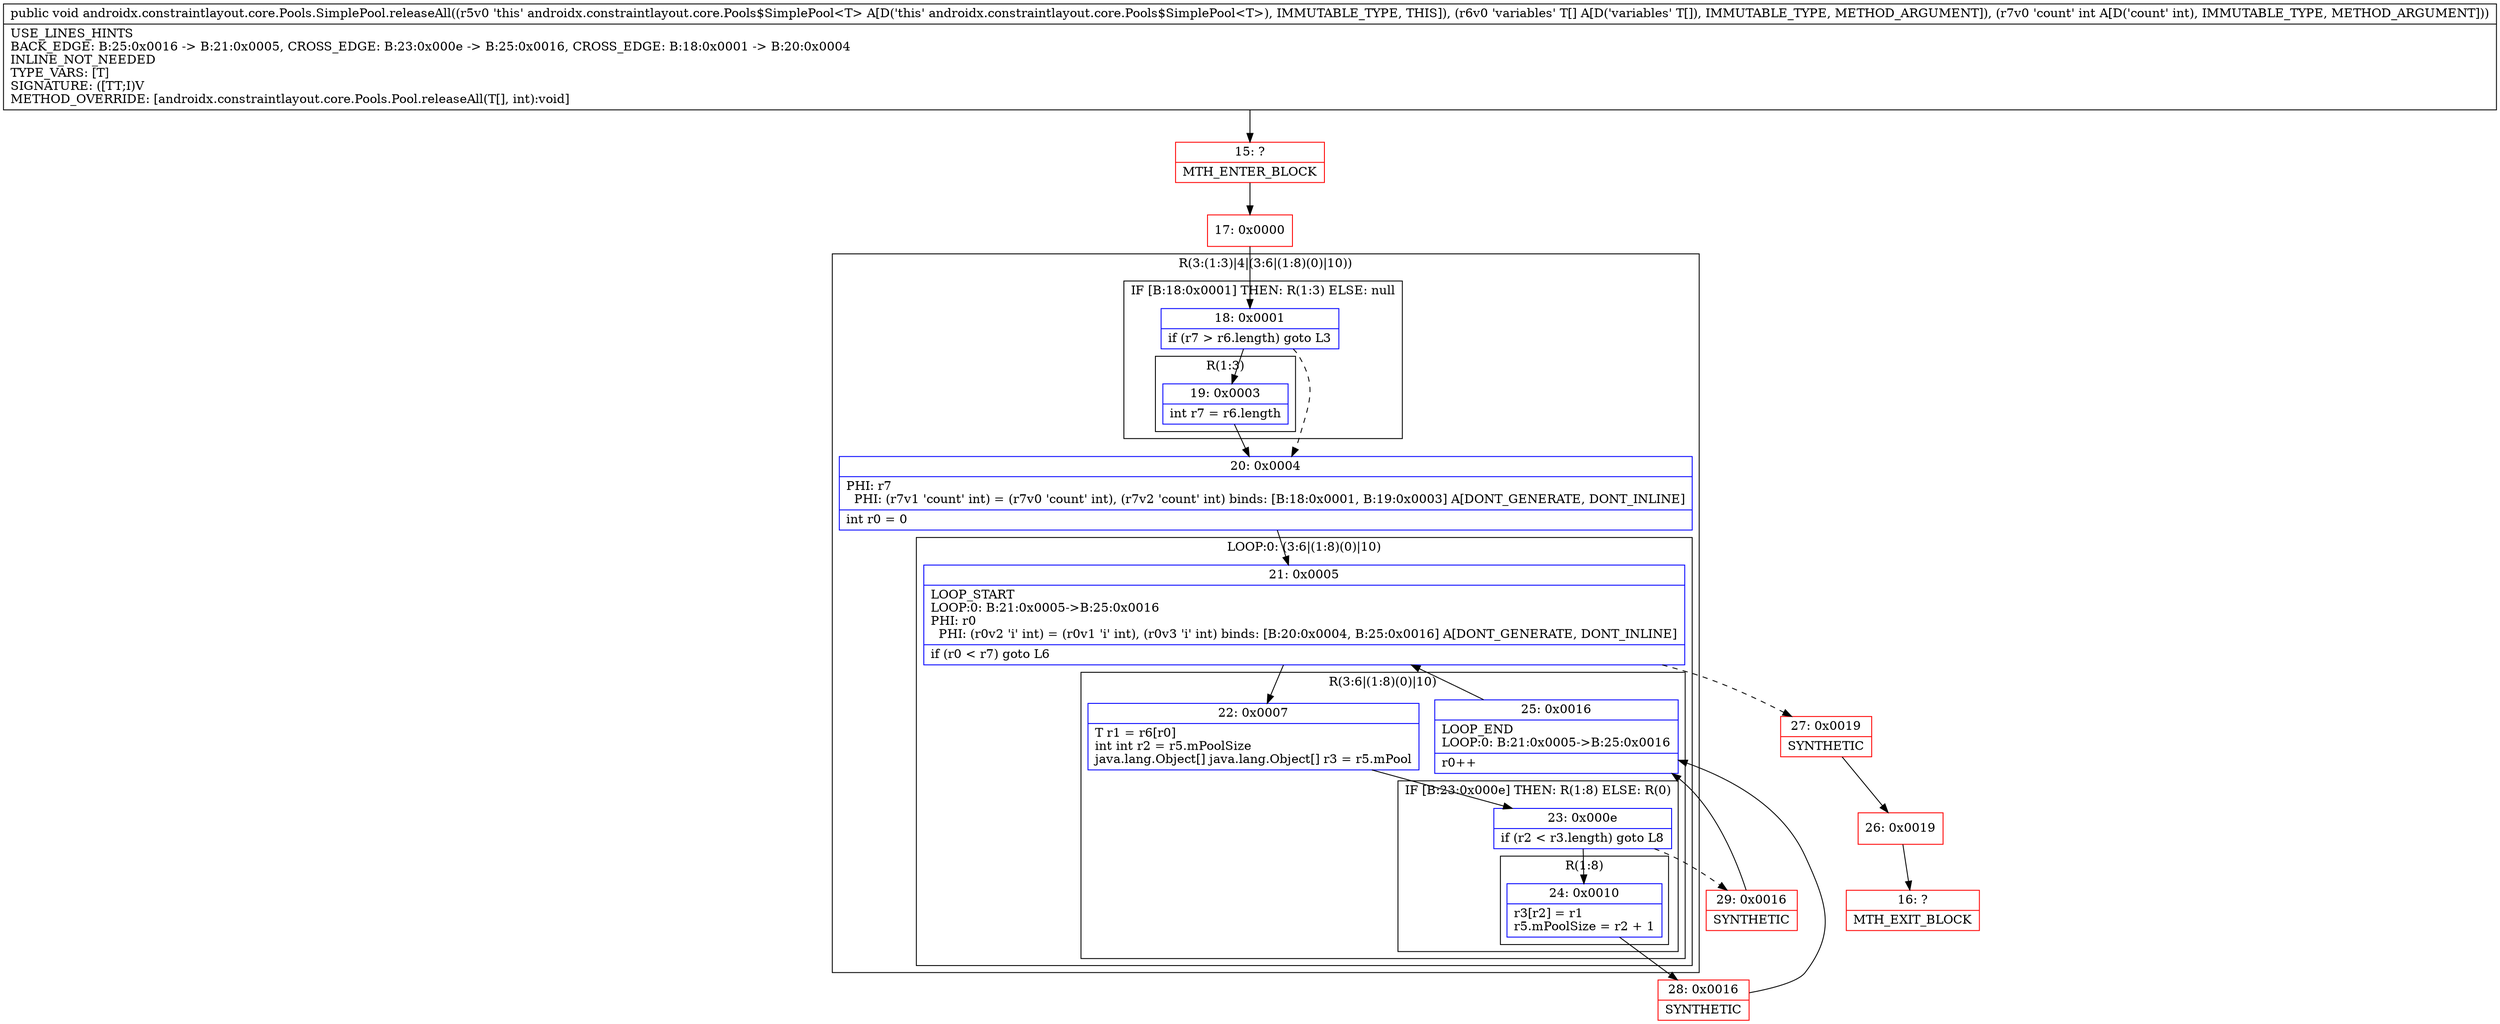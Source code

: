 digraph "CFG forandroidx.constraintlayout.core.Pools.SimplePool.releaseAll([Ljava\/lang\/Object;I)V" {
subgraph cluster_Region_1552100812 {
label = "R(3:(1:3)|4|(3:6|(1:8)(0)|10))";
node [shape=record,color=blue];
subgraph cluster_IfRegion_867776456 {
label = "IF [B:18:0x0001] THEN: R(1:3) ELSE: null";
node [shape=record,color=blue];
Node_18 [shape=record,label="{18\:\ 0x0001|if (r7 \> r6.length) goto L3\l}"];
subgraph cluster_Region_238195228 {
label = "R(1:3)";
node [shape=record,color=blue];
Node_19 [shape=record,label="{19\:\ 0x0003|int r7 = r6.length\l}"];
}
}
Node_20 [shape=record,label="{20\:\ 0x0004|PHI: r7 \l  PHI: (r7v1 'count' int) = (r7v0 'count' int), (r7v2 'count' int) binds: [B:18:0x0001, B:19:0x0003] A[DONT_GENERATE, DONT_INLINE]\l|int r0 = 0\l}"];
subgraph cluster_LoopRegion_1495187224 {
label = "LOOP:0: (3:6|(1:8)(0)|10)";
node [shape=record,color=blue];
Node_21 [shape=record,label="{21\:\ 0x0005|LOOP_START\lLOOP:0: B:21:0x0005\-\>B:25:0x0016\lPHI: r0 \l  PHI: (r0v2 'i' int) = (r0v1 'i' int), (r0v3 'i' int) binds: [B:20:0x0004, B:25:0x0016] A[DONT_GENERATE, DONT_INLINE]\l|if (r0 \< r7) goto L6\l}"];
subgraph cluster_Region_466278992 {
label = "R(3:6|(1:8)(0)|10)";
node [shape=record,color=blue];
Node_22 [shape=record,label="{22\:\ 0x0007|T r1 = r6[r0]\lint int r2 = r5.mPoolSize\ljava.lang.Object[] java.lang.Object[] r3 = r5.mPool\l}"];
subgraph cluster_IfRegion_1710971470 {
label = "IF [B:23:0x000e] THEN: R(1:8) ELSE: R(0)";
node [shape=record,color=blue];
Node_23 [shape=record,label="{23\:\ 0x000e|if (r2 \< r3.length) goto L8\l}"];
subgraph cluster_Region_542371525 {
label = "R(1:8)";
node [shape=record,color=blue];
Node_24 [shape=record,label="{24\:\ 0x0010|r3[r2] = r1\lr5.mPoolSize = r2 + 1\l}"];
}
subgraph cluster_Region_1654620454 {
label = "R(0)";
node [shape=record,color=blue];
}
}
Node_25 [shape=record,label="{25\:\ 0x0016|LOOP_END\lLOOP:0: B:21:0x0005\-\>B:25:0x0016\l|r0++\l}"];
}
}
}
Node_15 [shape=record,color=red,label="{15\:\ ?|MTH_ENTER_BLOCK\l}"];
Node_17 [shape=record,color=red,label="{17\:\ 0x0000}"];
Node_28 [shape=record,color=red,label="{28\:\ 0x0016|SYNTHETIC\l}"];
Node_29 [shape=record,color=red,label="{29\:\ 0x0016|SYNTHETIC\l}"];
Node_27 [shape=record,color=red,label="{27\:\ 0x0019|SYNTHETIC\l}"];
Node_26 [shape=record,color=red,label="{26\:\ 0x0019}"];
Node_16 [shape=record,color=red,label="{16\:\ ?|MTH_EXIT_BLOCK\l}"];
MethodNode[shape=record,label="{public void androidx.constraintlayout.core.Pools.SimplePool.releaseAll((r5v0 'this' androidx.constraintlayout.core.Pools$SimplePool\<T\> A[D('this' androidx.constraintlayout.core.Pools$SimplePool\<T\>), IMMUTABLE_TYPE, THIS]), (r6v0 'variables' T[] A[D('variables' T[]), IMMUTABLE_TYPE, METHOD_ARGUMENT]), (r7v0 'count' int A[D('count' int), IMMUTABLE_TYPE, METHOD_ARGUMENT]))  | USE_LINES_HINTS\lBACK_EDGE: B:25:0x0016 \-\> B:21:0x0005, CROSS_EDGE: B:23:0x000e \-\> B:25:0x0016, CROSS_EDGE: B:18:0x0001 \-\> B:20:0x0004\lINLINE_NOT_NEEDED\lTYPE_VARS: [T]\lSIGNATURE: ([TT;I)V\lMETHOD_OVERRIDE: [androidx.constraintlayout.core.Pools.Pool.releaseAll(T[], int):void]\l}"];
MethodNode -> Node_15;Node_18 -> Node_19;
Node_18 -> Node_20[style=dashed];
Node_19 -> Node_20;
Node_20 -> Node_21;
Node_21 -> Node_22;
Node_21 -> Node_27[style=dashed];
Node_22 -> Node_23;
Node_23 -> Node_24;
Node_23 -> Node_29[style=dashed];
Node_24 -> Node_28;
Node_25 -> Node_21;
Node_15 -> Node_17;
Node_17 -> Node_18;
Node_28 -> Node_25;
Node_29 -> Node_25;
Node_27 -> Node_26;
Node_26 -> Node_16;
}

